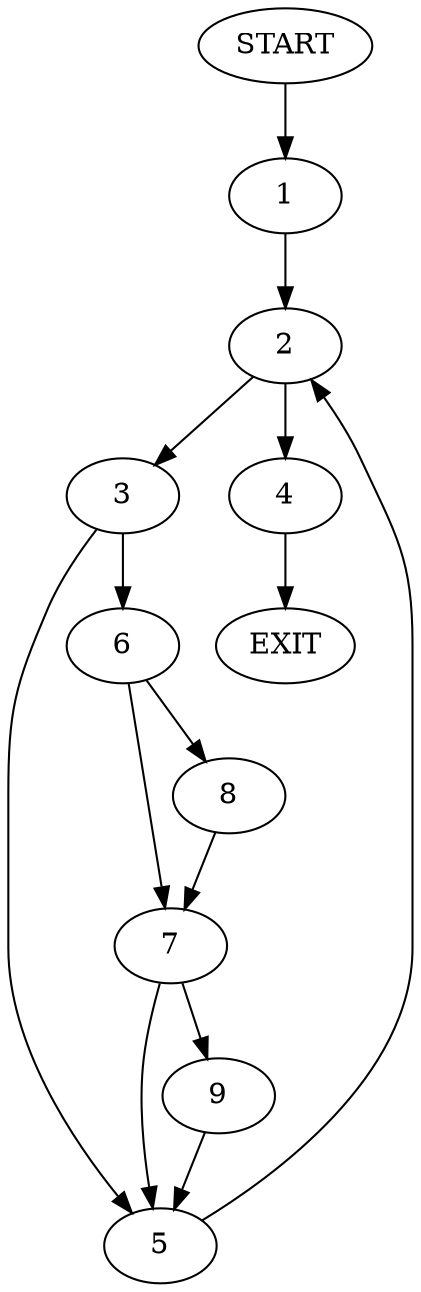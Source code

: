 digraph {
0 [label="START"]
10 [label="EXIT"]
0 -> 1
1 -> 2
2 -> 3
2 -> 4
4 -> 10
3 -> 5
3 -> 6
6 -> 7
6 -> 8
5 -> 2
8 -> 7
7 -> 9
7 -> 5
9 -> 5
}
